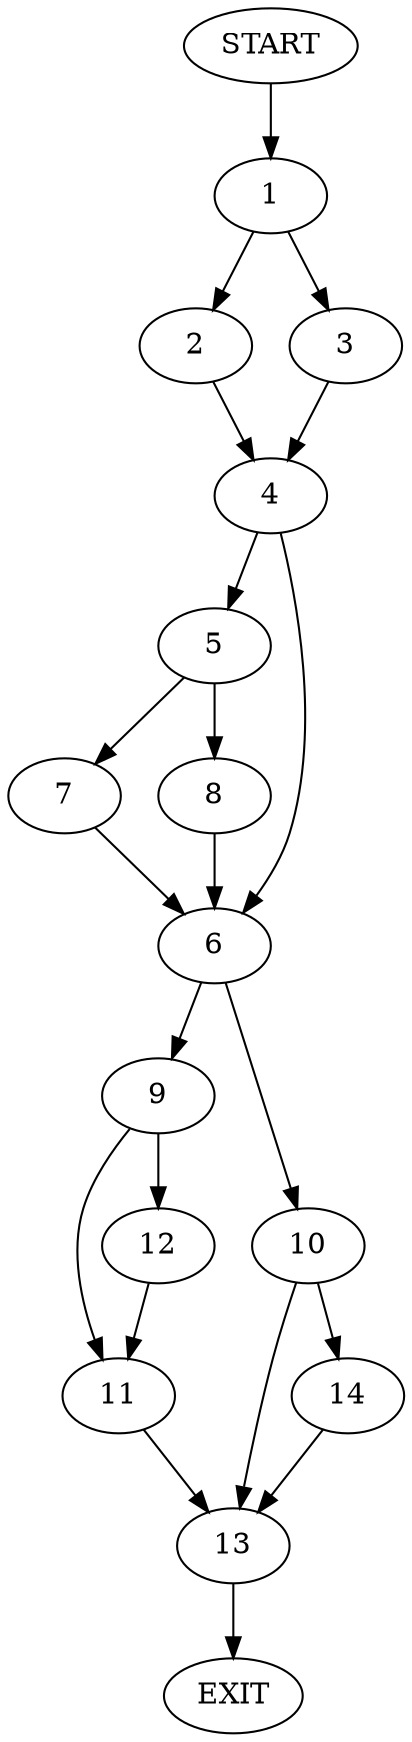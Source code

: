 digraph {
0 [label="START"]
15 [label="EXIT"]
0 -> 1
1 -> 2
1 -> 3
2 -> 4
3 -> 4
4 -> 5
4 -> 6
5 -> 7
5 -> 8
6 -> 9
6 -> 10
8 -> 6
7 -> 6
9 -> 11
9 -> 12
10 -> 13
10 -> 14
11 -> 13
12 -> 11
13 -> 15
14 -> 13
}

